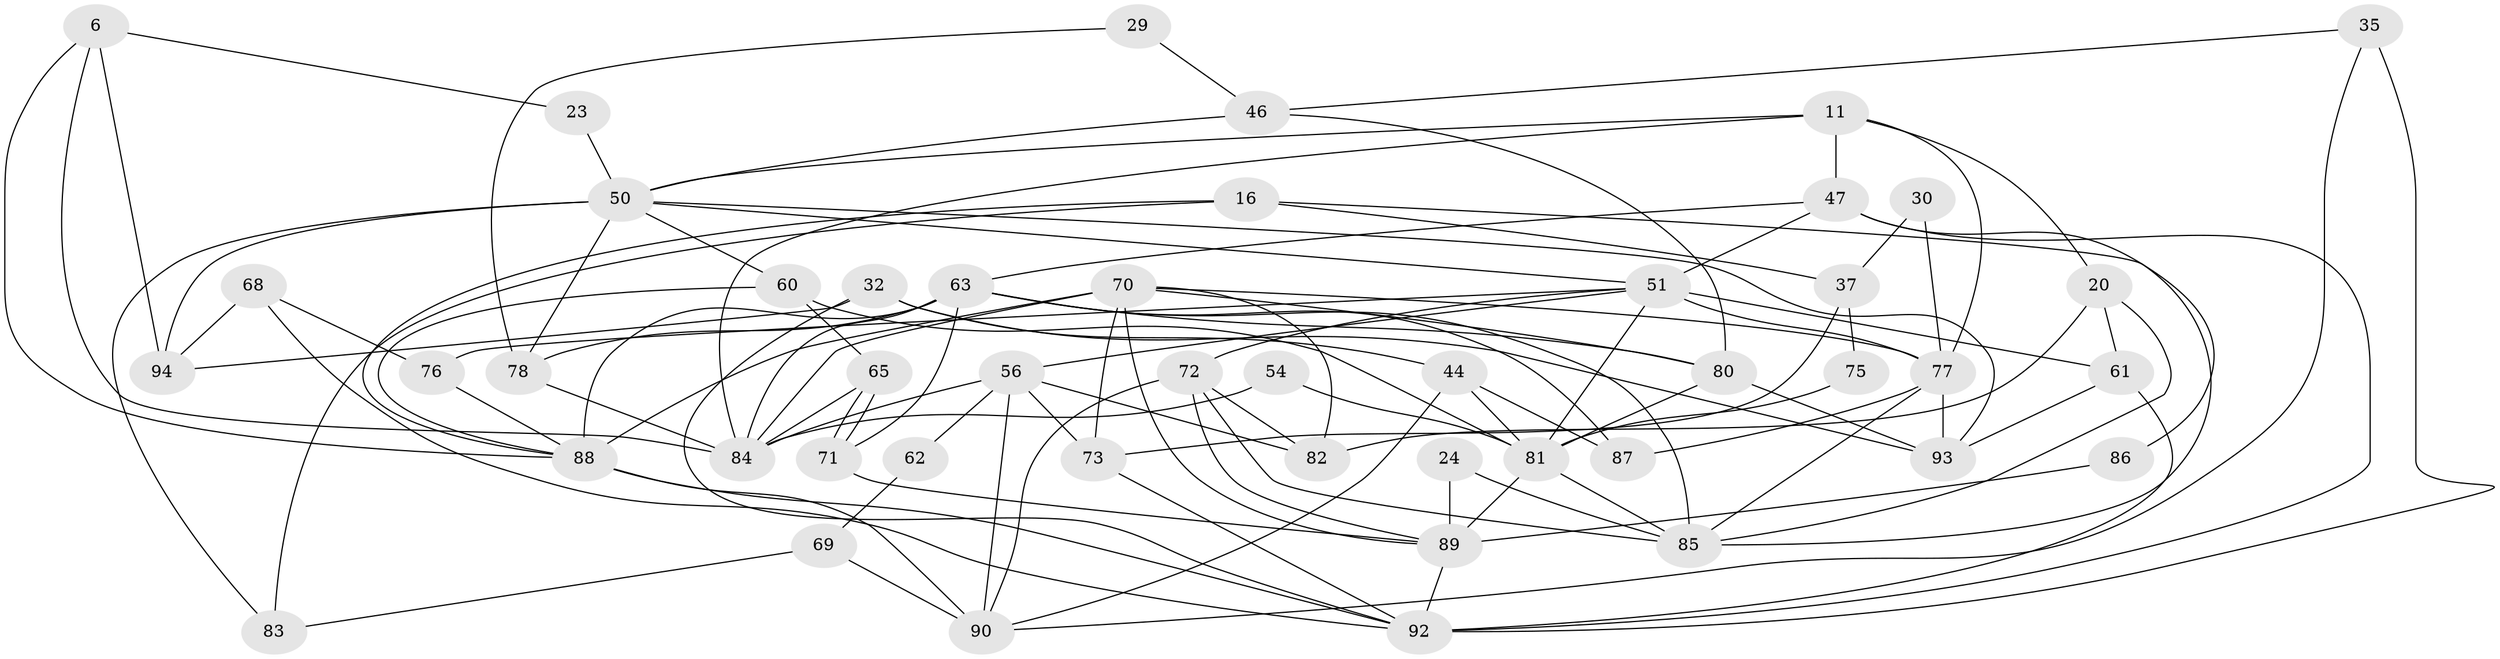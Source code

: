 // original degree distribution, {5: 0.18085106382978725, 6: 0.10638297872340426, 4: 0.2978723404255319, 2: 0.11702127659574468, 3: 0.26595744680851063, 7: 0.02127659574468085, 8: 0.010638297872340425}
// Generated by graph-tools (version 1.1) at 2025/50/03/09/25 04:50:36]
// undirected, 47 vertices, 108 edges
graph export_dot {
graph [start="1"]
  node [color=gray90,style=filled];
  6;
  11;
  16;
  20;
  23;
  24;
  29;
  30;
  32;
  35;
  37 [super="+33"];
  44;
  46;
  47;
  50 [super="+9+18"];
  51 [super="+15"];
  54;
  56 [super="+55"];
  60;
  61;
  62;
  63 [super="+28+3+59"];
  65;
  68 [super="+43"];
  69;
  70 [super="+27+49"];
  71 [super="+26"];
  72 [super="+31"];
  73;
  75 [super="+58"];
  76;
  77 [super="+40+52"];
  78 [super="+53"];
  80 [super="+17+74"];
  81 [super="+45+42"];
  82;
  83;
  84 [super="+25+48"];
  85 [super="+64+21"];
  86;
  87 [super="+1"];
  88 [super="+57"];
  89 [super="+67"];
  90;
  92 [super="+91+79"];
  93 [super="+4"];
  94 [super="+66"];
  6 -- 23;
  6 -- 94 [weight=2];
  6 -- 88;
  6 -- 84;
  11 -- 47;
  11 -- 77;
  11 -- 20;
  11 -- 50;
  11 -- 84;
  16 -- 37 [weight=2];
  16 -- 83;
  16 -- 88 [weight=2];
  16 -- 85;
  20 -- 82;
  20 -- 61;
  20 -- 85;
  23 -- 50;
  24 -- 89 [weight=2];
  24 -- 85;
  29 -- 46;
  29 -- 78;
  30 -- 37;
  30 -- 77;
  32 -- 44;
  32 -- 94;
  32 -- 92;
  32 -- 93;
  35 -- 90;
  35 -- 46;
  35 -- 92 [weight=2];
  37 -- 73;
  37 -- 75 [weight=2];
  44 -- 90;
  44 -- 87;
  44 -- 81;
  46 -- 50;
  46 -- 80;
  47 -- 86;
  47 -- 92 [weight=2];
  47 -- 51;
  47 -- 63;
  50 -- 83;
  50 -- 93;
  50 -- 51;
  50 -- 94;
  50 -- 60;
  50 -- 78 [weight=2];
  51 -- 56;
  51 -- 61;
  51 -- 76;
  51 -- 81 [weight=2];
  51 -- 72;
  51 -- 77;
  54 -- 81;
  54 -- 84;
  56 -- 73;
  56 -- 82 [weight=2];
  56 -- 84;
  56 -- 90;
  56 -- 62;
  60 -- 88;
  60 -- 81;
  60 -- 65;
  61 -- 93;
  61 -- 92;
  62 -- 69;
  63 -- 88 [weight=3];
  63 -- 71 [weight=2];
  63 -- 87;
  63 -- 85 [weight=3];
  63 -- 80 [weight=2];
  63 -- 78 [weight=2];
  63 -- 84 [weight=2];
  65 -- 71;
  65 -- 71;
  65 -- 84;
  68 -- 94;
  68 -- 76;
  68 -- 92;
  69 -- 90;
  69 -- 83;
  70 -- 82;
  70 -- 80 [weight=2];
  70 -- 77 [weight=2];
  70 -- 73;
  70 -- 84 [weight=3];
  70 -- 88;
  70 -- 89;
  71 -- 89;
  72 -- 85;
  72 -- 82;
  72 -- 89;
  72 -- 90;
  73 -- 92;
  75 -- 81 [weight=2];
  76 -- 88;
  77 -- 87 [weight=3];
  77 -- 85;
  77 -- 93;
  78 -- 84;
  80 -- 81 [weight=2];
  80 -- 93;
  81 -- 85 [weight=3];
  81 -- 89;
  86 -- 89 [weight=2];
  88 -- 92 [weight=3];
  88 -- 90;
  89 -- 92;
}
